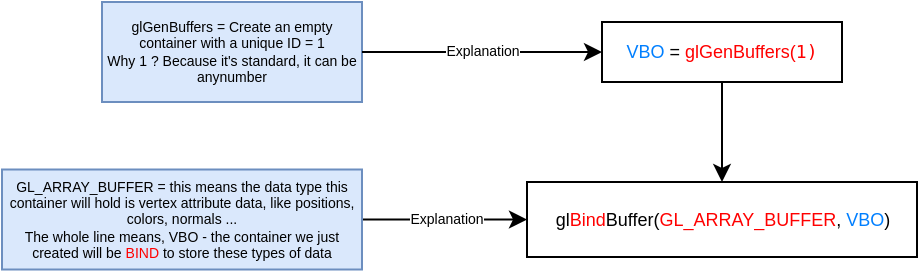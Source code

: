 <mxfile version="22.0.2" type="device">
  <diagram name="Page-1" id="ywy02NK-vhVNfgNA-8S8">
    <mxGraphModel dx="1289" dy="328" grid="1" gridSize="10" guides="1" tooltips="1" connect="1" arrows="1" fold="1" page="1" pageScale="1" pageWidth="850" pageHeight="1100" math="0" shadow="0">
      <root>
        <mxCell id="0" />
        <mxCell id="1" parent="0" />
        <mxCell id="XWl9VbFpnkiImBva854k-6" style="edgeStyle=orthogonalEdgeStyle;rounded=0;orthogonalLoop=1;jettySize=auto;html=1;entryX=0.5;entryY=0;entryDx=0;entryDy=0;" edge="1" parent="1" source="XWl9VbFpnkiImBva854k-1" target="XWl9VbFpnkiImBva854k-5">
          <mxGeometry relative="1" as="geometry" />
        </mxCell>
        <mxCell id="XWl9VbFpnkiImBva854k-1" value="&lt;font color=&quot;#007fff&quot;&gt;VBO &lt;/font&gt;= &lt;font color=&quot;#ff0000&quot; style=&quot;font-size: 9px;&quot;&gt;glGenBuffers(&lt;span style=&quot;border: 0px solid rgb(217, 217, 227); box-sizing: border-box; --tw-border-spacing-x: 0; --tw-border-spacing-y: 0; --tw-translate-x: 0; --tw-translate-y: 0; --tw-rotate: 0; --tw-skew-x: 0; --tw-skew-y: 0; --tw-scale-x: 1; --tw-scale-y: 1; --tw-pan-x: ; --tw-pan-y: ; --tw-pinch-zoom: ; --tw-scroll-snap-strictness: proximity; --tw-gradient-from-position: ; --tw-gradient-via-position: ; --tw-gradient-to-position: ; --tw-ordinal: ; --tw-slashed-zero: ; --tw-numeric-figure: ; --tw-numeric-spacing: ; --tw-numeric-fraction: ; --tw-ring-inset: ; --tw-ring-offset-width: 0px; --tw-ring-offset-color: #fff; --tw-ring-color: rgba(69,89,164,.5); --tw-ring-offset-shadow: 0 0 transparent; --tw-ring-shadow: 0 0 transparent; --tw-shadow: 0 0 transparent; --tw-shadow-colored: 0 0 transparent; --tw-blur: ; --tw-brightness: ; --tw-contrast: ; --tw-grayscale: ; --tw-hue-rotate: ; --tw-invert: ; --tw-saturate: ; --tw-sepia: ; --tw-drop-shadow: ; --tw-backdrop-blur: ; --tw-backdrop-brightness: ; --tw-backdrop-contrast: ; --tw-backdrop-grayscale: ; --tw-backdrop-hue-rotate: ; --tw-backdrop-invert: ; --tw-backdrop-opacity: ; --tw-backdrop-saturate: ; --tw-backdrop-sepia: ; font-family: &amp;quot;Söhne Mono&amp;quot;, Monaco, &amp;quot;Andale Mono&amp;quot;, &amp;quot;Ubuntu Mono&amp;quot;, monospace; font-size: 9px; text-align: left;&quot; class=&quot;hljs-number&quot;&gt;1&lt;/span&gt;&lt;span style=&quot;font-family: &amp;quot;Söhne Mono&amp;quot;, Monaco, &amp;quot;Andale Mono&amp;quot;, &amp;quot;Ubuntu Mono&amp;quot;, monospace; font-size: 9px; text-align: left;&quot;&gt;)&lt;/span&gt;&lt;/font&gt;" style="rounded=0;whiteSpace=wrap;html=1;fontSize=9;" vertex="1" parent="1">
          <mxGeometry x="40" y="80" width="120" height="30" as="geometry" />
        </mxCell>
        <mxCell id="XWl9VbFpnkiImBva854k-2" value="glGenBuffers = Create an empty container with a unique ID = 1&lt;br style=&quot;font-size: 7px;&quot;&gt;Why 1 ? Because it&#39;s standard, it can be anynumber" style="rounded=0;whiteSpace=wrap;html=1;fontSize=7;fillColor=#dae8fc;strokeColor=#6c8ebf;" vertex="1" parent="1">
          <mxGeometry x="-210" y="70" width="130" height="50" as="geometry" />
        </mxCell>
        <mxCell id="XWl9VbFpnkiImBva854k-4" value="Explanation" style="rounded=0;orthogonalLoop=1;jettySize=auto;html=1;entryX=0;entryY=0.5;entryDx=0;entryDy=0;fontSize=7;strokeColor=default;" edge="1" parent="1" source="XWl9VbFpnkiImBva854k-2" target="XWl9VbFpnkiImBva854k-1">
          <mxGeometry relative="1" as="geometry" />
        </mxCell>
        <mxCell id="XWl9VbFpnkiImBva854k-5" value="gl&lt;font color=&quot;#ff0000&quot;&gt;Bind&lt;/font&gt;Buffer(&lt;font color=&quot;#ff0000&quot;&gt;GL_ARRAY_BUFFER&lt;/font&gt;, &lt;font color=&quot;#007fff&quot;&gt;VBO&lt;/font&gt;)" style="rounded=0;whiteSpace=wrap;html=1;fontSize=9;" vertex="1" parent="1">
          <mxGeometry x="2.5" y="160" width="195" height="37.5" as="geometry" />
        </mxCell>
        <mxCell id="XWl9VbFpnkiImBva854k-9" value="Explanation" style="edgeStyle=orthogonalEdgeStyle;rounded=0;orthogonalLoop=1;jettySize=auto;html=1;entryX=0;entryY=0.5;entryDx=0;entryDy=0;fontSize=7;" edge="1" parent="1" source="XWl9VbFpnkiImBva854k-8" target="XWl9VbFpnkiImBva854k-5">
          <mxGeometry relative="1" as="geometry" />
        </mxCell>
        <mxCell id="XWl9VbFpnkiImBva854k-8" value="GL_ARRAY_BUFFER = this means the data type this container will hold is&amp;nbsp;vertex attribute data, like positions, colors, normals ...&lt;br&gt;The whole line means, VBO - the container we just created will be &lt;font color=&quot;#ff0000&quot;&gt;BIND &lt;/font&gt;to store these types of data" style="rounded=0;whiteSpace=wrap;html=1;fontSize=7;fillColor=#dae8fc;strokeColor=#6c8ebf;" vertex="1" parent="1">
          <mxGeometry x="-260" y="153.75" width="180" height="50" as="geometry" />
        </mxCell>
      </root>
    </mxGraphModel>
  </diagram>
</mxfile>

